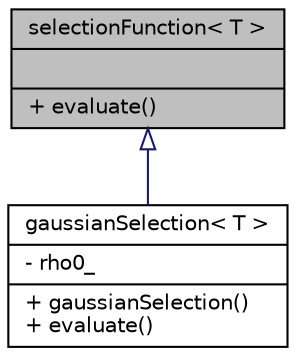 digraph G
{
  edge [fontname="Helvetica",fontsize="10",labelfontname="Helvetica",labelfontsize="10"];
  node [fontname="Helvetica",fontsize="10",shape=record];
  Node1 [label="{selectionFunction\< T \>\n||+ evaluate()\l}",height=0.2,width=0.4,color="black", fillcolor="grey75", style="filled" fontcolor="black"];
  Node1 -> Node2 [dir=back,color="midnightblue",fontsize="10",style="solid",arrowtail="empty",fontname="Helvetica"];
  Node2 [label="{gaussianSelection\< T \>\n|- rho0_\l|+ gaussianSelection()\l+ evaluate()\l}",height=0.2,width=0.4,color="black", fillcolor="white", style="filled",URL="$modulegaussian_selection.html"];
}
